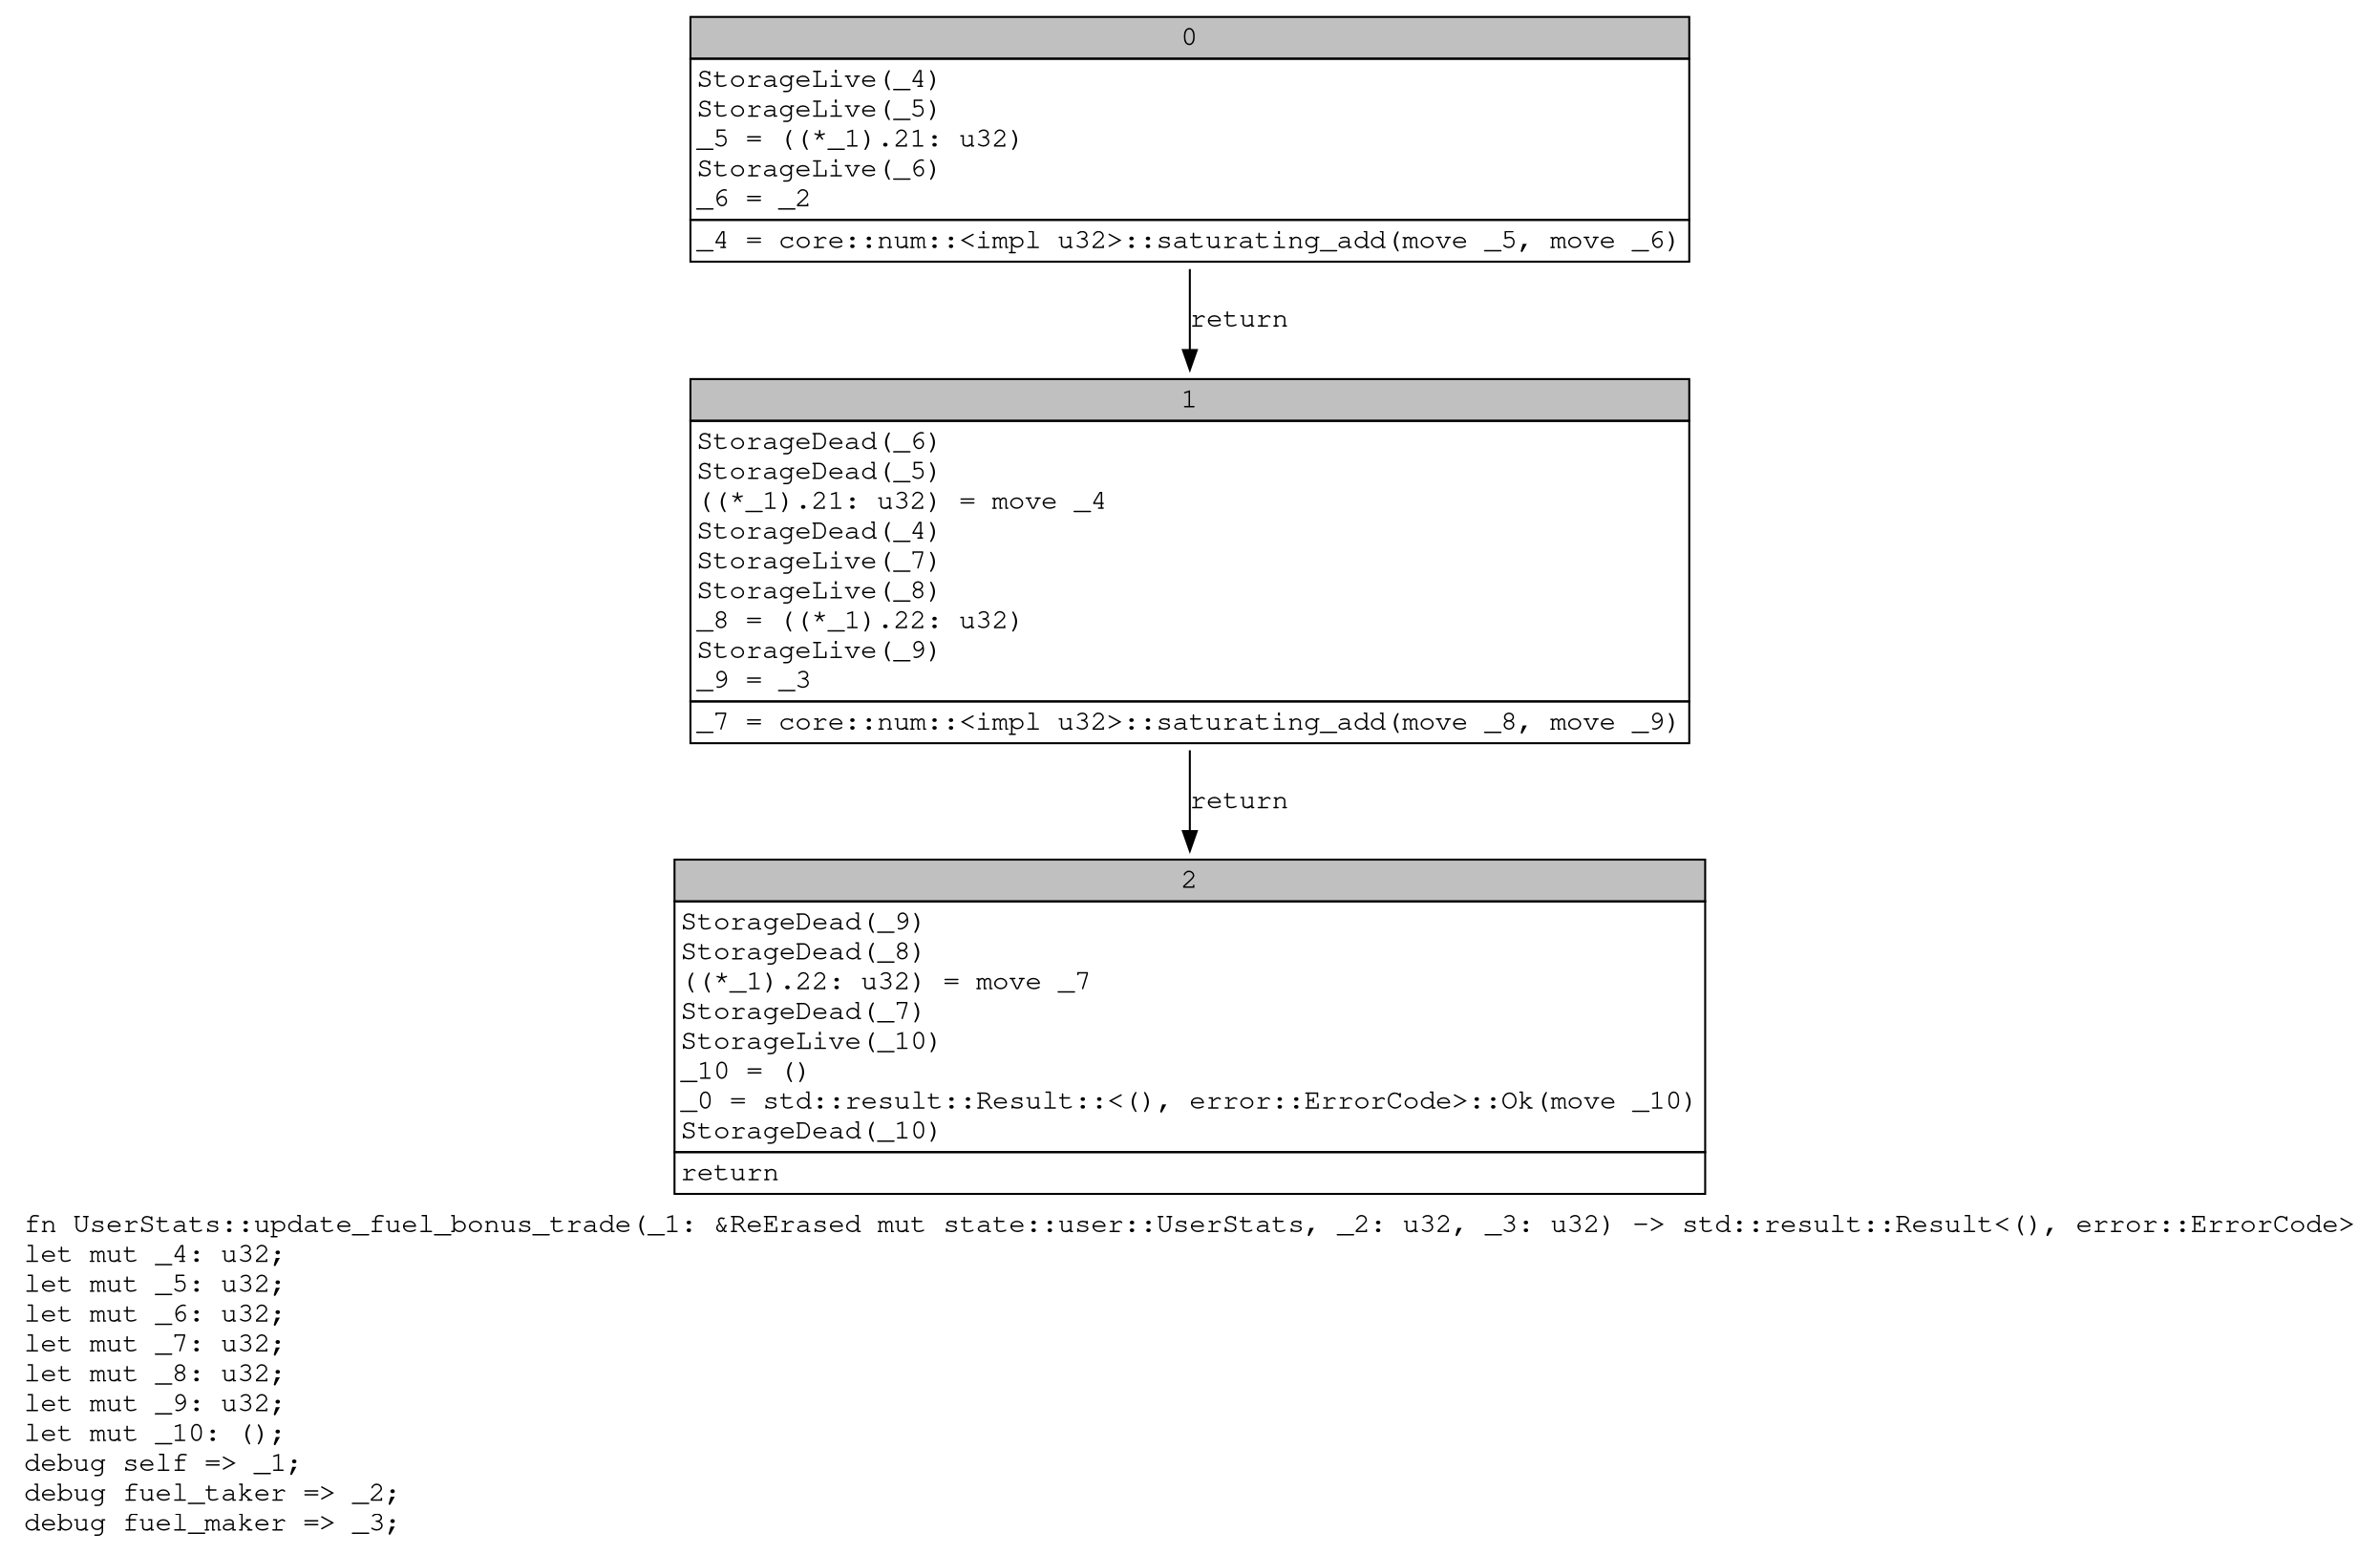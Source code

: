 digraph Mir_0_4411 {
    graph [fontname="Courier, monospace"];
    node [fontname="Courier, monospace"];
    edge [fontname="Courier, monospace"];
    label=<fn UserStats::update_fuel_bonus_trade(_1: &amp;ReErased mut state::user::UserStats, _2: u32, _3: u32) -&gt; std::result::Result&lt;(), error::ErrorCode&gt;<br align="left"/>let mut _4: u32;<br align="left"/>let mut _5: u32;<br align="left"/>let mut _6: u32;<br align="left"/>let mut _7: u32;<br align="left"/>let mut _8: u32;<br align="left"/>let mut _9: u32;<br align="left"/>let mut _10: ();<br align="left"/>debug self =&gt; _1;<br align="left"/>debug fuel_taker =&gt; _2;<br align="left"/>debug fuel_maker =&gt; _3;<br align="left"/>>;
    bb0__0_4411 [shape="none", label=<<table border="0" cellborder="1" cellspacing="0"><tr><td bgcolor="gray" align="center" colspan="1">0</td></tr><tr><td align="left" balign="left">StorageLive(_4)<br/>StorageLive(_5)<br/>_5 = ((*_1).21: u32)<br/>StorageLive(_6)<br/>_6 = _2<br/></td></tr><tr><td align="left">_4 = core::num::&lt;impl u32&gt;::saturating_add(move _5, move _6)</td></tr></table>>];
    bb1__0_4411 [shape="none", label=<<table border="0" cellborder="1" cellspacing="0"><tr><td bgcolor="gray" align="center" colspan="1">1</td></tr><tr><td align="left" balign="left">StorageDead(_6)<br/>StorageDead(_5)<br/>((*_1).21: u32) = move _4<br/>StorageDead(_4)<br/>StorageLive(_7)<br/>StorageLive(_8)<br/>_8 = ((*_1).22: u32)<br/>StorageLive(_9)<br/>_9 = _3<br/></td></tr><tr><td align="left">_7 = core::num::&lt;impl u32&gt;::saturating_add(move _8, move _9)</td></tr></table>>];
    bb2__0_4411 [shape="none", label=<<table border="0" cellborder="1" cellspacing="0"><tr><td bgcolor="gray" align="center" colspan="1">2</td></tr><tr><td align="left" balign="left">StorageDead(_9)<br/>StorageDead(_8)<br/>((*_1).22: u32) = move _7<br/>StorageDead(_7)<br/>StorageLive(_10)<br/>_10 = ()<br/>_0 = std::result::Result::&lt;(), error::ErrorCode&gt;::Ok(move _10)<br/>StorageDead(_10)<br/></td></tr><tr><td align="left">return</td></tr></table>>];
    bb0__0_4411 -> bb1__0_4411 [label="return"];
    bb1__0_4411 -> bb2__0_4411 [label="return"];
}
